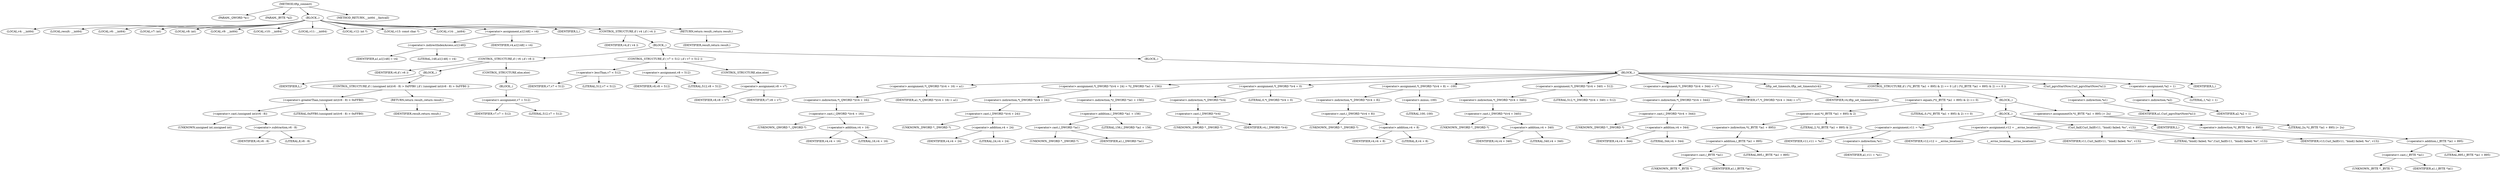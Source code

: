 digraph tftp_connect {  
"1000112" [label = "(METHOD,tftp_connect)" ]
"1000113" [label = "(PARAM,_QWORD *a1)" ]
"1000114" [label = "(PARAM,_BYTE *a2)" ]
"1000115" [label = "(BLOCK,,)" ]
"1000116" [label = "(LOCAL,v4: __int64)" ]
"1000117" [label = "(LOCAL,result: __int64)" ]
"1000118" [label = "(LOCAL,v6: __int64)" ]
"1000119" [label = "(LOCAL,v7: int)" ]
"1000120" [label = "(LOCAL,v8: int)" ]
"1000121" [label = "(LOCAL,v9: __int64)" ]
"1000122" [label = "(LOCAL,v10: __int64)" ]
"1000123" [label = "(LOCAL,v11: __int64)" ]
"1000124" [label = "(LOCAL,v12: int *)" ]
"1000125" [label = "(LOCAL,v13: const char *)" ]
"1000126" [label = "(LOCAL,v14: __int64)" ]
"1000127" [label = "(<operator>.assignment,a1[148] = v4)" ]
"1000128" [label = "(<operator>.indirectIndexAccess,a1[148])" ]
"1000129" [label = "(IDENTIFIER,a1,a1[148] = v4)" ]
"1000130" [label = "(LITERAL,148,a1[148] = v4)" ]
"1000131" [label = "(IDENTIFIER,v4,a1[148] = v4)" ]
"1000132" [label = "(IDENTIFIER,L,)" ]
"1000133" [label = "(CONTROL_STRUCTURE,if ( v4 ),if ( v4 ))" ]
"1000134" [label = "(IDENTIFIER,v4,if ( v4 ))" ]
"1000135" [label = "(BLOCK,,)" ]
"1000136" [label = "(CONTROL_STRUCTURE,if ( v6 ),if ( v6 ))" ]
"1000137" [label = "(IDENTIFIER,v6,if ( v6 ))" ]
"1000138" [label = "(BLOCK,,)" ]
"1000139" [label = "(IDENTIFIER,L,)" ]
"1000140" [label = "(CONTROL_STRUCTURE,if ( (unsigned int)(v6 - 8) > 0xFFB0 ),if ( (unsigned int)(v6 - 8) > 0xFFB0 ))" ]
"1000141" [label = "(<operator>.greaterThan,(unsigned int)(v6 - 8) > 0xFFB0)" ]
"1000142" [label = "(<operator>.cast,(unsigned int)(v6 - 8))" ]
"1000143" [label = "(UNKNOWN,unsigned int,unsigned int)" ]
"1000144" [label = "(<operator>.subtraction,v6 - 8)" ]
"1000145" [label = "(IDENTIFIER,v6,v6 - 8)" ]
"1000146" [label = "(LITERAL,8,v6 - 8)" ]
"1000147" [label = "(LITERAL,0xFFB0,(unsigned int)(v6 - 8) > 0xFFB0)" ]
"1000148" [label = "(RETURN,return result;,return result;)" ]
"1000149" [label = "(IDENTIFIER,result,return result;)" ]
"1000150" [label = "(CONTROL_STRUCTURE,else,else)" ]
"1000151" [label = "(BLOCK,,)" ]
"1000152" [label = "(<operator>.assignment,v7 = 512)" ]
"1000153" [label = "(IDENTIFIER,v7,v7 = 512)" ]
"1000154" [label = "(LITERAL,512,v7 = 512)" ]
"1000155" [label = "(CONTROL_STRUCTURE,if ( v7 < 512 ),if ( v7 < 512 ))" ]
"1000156" [label = "(<operator>.lessThan,v7 < 512)" ]
"1000157" [label = "(IDENTIFIER,v7,v7 < 512)" ]
"1000158" [label = "(LITERAL,512,v7 < 512)" ]
"1000159" [label = "(<operator>.assignment,v8 = 512)" ]
"1000160" [label = "(IDENTIFIER,v8,v8 = 512)" ]
"1000161" [label = "(LITERAL,512,v8 = 512)" ]
"1000162" [label = "(CONTROL_STRUCTURE,else,else)" ]
"1000163" [label = "(<operator>.assignment,v8 = v7)" ]
"1000164" [label = "(IDENTIFIER,v8,v8 = v7)" ]
"1000165" [label = "(IDENTIFIER,v7,v8 = v7)" ]
"1000166" [label = "(BLOCK,,)" ]
"1000167" [label = "(BLOCK,,)" ]
"1000168" [label = "(<operator>.assignment,*(_QWORD *)(v4 + 16) = a1)" ]
"1000169" [label = "(<operator>.indirection,*(_QWORD *)(v4 + 16))" ]
"1000170" [label = "(<operator>.cast,(_QWORD *)(v4 + 16))" ]
"1000171" [label = "(UNKNOWN,_QWORD *,_QWORD *)" ]
"1000172" [label = "(<operator>.addition,v4 + 16)" ]
"1000173" [label = "(IDENTIFIER,v4,v4 + 16)" ]
"1000174" [label = "(LITERAL,16,v4 + 16)" ]
"1000175" [label = "(IDENTIFIER,a1,*(_QWORD *)(v4 + 16) = a1)" ]
"1000176" [label = "(<operator>.assignment,*(_DWORD *)(v4 + 24) = *((_DWORD *)a1 + 156))" ]
"1000177" [label = "(<operator>.indirection,*(_DWORD *)(v4 + 24))" ]
"1000178" [label = "(<operator>.cast,(_DWORD *)(v4 + 24))" ]
"1000179" [label = "(UNKNOWN,_DWORD *,_DWORD *)" ]
"1000180" [label = "(<operator>.addition,v4 + 24)" ]
"1000181" [label = "(IDENTIFIER,v4,v4 + 24)" ]
"1000182" [label = "(LITERAL,24,v4 + 24)" ]
"1000183" [label = "(<operator>.indirection,*((_DWORD *)a1 + 156))" ]
"1000184" [label = "(<operator>.addition,(_DWORD *)a1 + 156)" ]
"1000185" [label = "(<operator>.cast,(_DWORD *)a1)" ]
"1000186" [label = "(UNKNOWN,_DWORD *,_DWORD *)" ]
"1000187" [label = "(IDENTIFIER,a1,(_DWORD *)a1)" ]
"1000188" [label = "(LITERAL,156,(_DWORD *)a1 + 156)" ]
"1000189" [label = "(<operator>.assignment,*(_DWORD *)v4 = 0)" ]
"1000190" [label = "(<operator>.indirection,*(_DWORD *)v4)" ]
"1000191" [label = "(<operator>.cast,(_DWORD *)v4)" ]
"1000192" [label = "(UNKNOWN,_DWORD *,_DWORD *)" ]
"1000193" [label = "(IDENTIFIER,v4,(_DWORD *)v4)" ]
"1000194" [label = "(LITERAL,0,*(_DWORD *)v4 = 0)" ]
"1000195" [label = "(<operator>.assignment,*(_DWORD *)(v4 + 8) = -100)" ]
"1000196" [label = "(<operator>.indirection,*(_DWORD *)(v4 + 8))" ]
"1000197" [label = "(<operator>.cast,(_DWORD *)(v4 + 8))" ]
"1000198" [label = "(UNKNOWN,_DWORD *,_DWORD *)" ]
"1000199" [label = "(<operator>.addition,v4 + 8)" ]
"1000200" [label = "(IDENTIFIER,v4,v4 + 8)" ]
"1000201" [label = "(LITERAL,8,v4 + 8)" ]
"1000202" [label = "(<operator>.minus,-100)" ]
"1000203" [label = "(LITERAL,100,-100)" ]
"1000204" [label = "(<operator>.assignment,*(_DWORD *)(v4 + 340) = 512)" ]
"1000205" [label = "(<operator>.indirection,*(_DWORD *)(v4 + 340))" ]
"1000206" [label = "(<operator>.cast,(_DWORD *)(v4 + 340))" ]
"1000207" [label = "(UNKNOWN,_DWORD *,_DWORD *)" ]
"1000208" [label = "(<operator>.addition,v4 + 340)" ]
"1000209" [label = "(IDENTIFIER,v4,v4 + 340)" ]
"1000210" [label = "(LITERAL,340,v4 + 340)" ]
"1000211" [label = "(LITERAL,512,*(_DWORD *)(v4 + 340) = 512)" ]
"1000212" [label = "(<operator>.assignment,*(_DWORD *)(v4 + 344) = v7)" ]
"1000213" [label = "(<operator>.indirection,*(_DWORD *)(v4 + 344))" ]
"1000214" [label = "(<operator>.cast,(_DWORD *)(v4 + 344))" ]
"1000215" [label = "(UNKNOWN,_DWORD *,_DWORD *)" ]
"1000216" [label = "(<operator>.addition,v4 + 344)" ]
"1000217" [label = "(IDENTIFIER,v4,v4 + 344)" ]
"1000218" [label = "(LITERAL,344,v4 + 344)" ]
"1000219" [label = "(IDENTIFIER,v7,*(_DWORD *)(v4 + 344) = v7)" ]
"1000220" [label = "(tftp_set_timeouts,tftp_set_timeouts(v4))" ]
"1000221" [label = "(IDENTIFIER,v4,tftp_set_timeouts(v4))" ]
"1000222" [label = "(CONTROL_STRUCTURE,if ( (*((_BYTE *)a1 + 895) & 2) == 0 ),if ( (*((_BYTE *)a1 + 895) & 2) == 0 ))" ]
"1000223" [label = "(<operator>.equals,(*((_BYTE *)a1 + 895) & 2) == 0)" ]
"1000224" [label = "(<operator>.and,*((_BYTE *)a1 + 895) & 2)" ]
"1000225" [label = "(<operator>.indirection,*((_BYTE *)a1 + 895))" ]
"1000226" [label = "(<operator>.addition,(_BYTE *)a1 + 895)" ]
"1000227" [label = "(<operator>.cast,(_BYTE *)a1)" ]
"1000228" [label = "(UNKNOWN,_BYTE *,_BYTE *)" ]
"1000229" [label = "(IDENTIFIER,a1,(_BYTE *)a1)" ]
"1000230" [label = "(LITERAL,895,(_BYTE *)a1 + 895)" ]
"1000231" [label = "(LITERAL,2,*((_BYTE *)a1 + 895) & 2)" ]
"1000232" [label = "(LITERAL,0,(*((_BYTE *)a1 + 895) & 2) == 0)" ]
"1000233" [label = "(BLOCK,,)" ]
"1000234" [label = "(BLOCK,,)" ]
"1000235" [label = "(<operator>.assignment,v11 = *a1)" ]
"1000236" [label = "(IDENTIFIER,v11,v11 = *a1)" ]
"1000237" [label = "(<operator>.indirection,*a1)" ]
"1000238" [label = "(IDENTIFIER,a1,v11 = *a1)" ]
"1000239" [label = "(<operator>.assignment,v12 = __errno_location())" ]
"1000240" [label = "(IDENTIFIER,v12,v12 = __errno_location())" ]
"1000241" [label = "(__errno_location,__errno_location())" ]
"1000242" [label = "(Curl_failf,Curl_failf(v11, \"bind() failed; %s\", v13))" ]
"1000243" [label = "(IDENTIFIER,v11,Curl_failf(v11, \"bind() failed; %s\", v13))" ]
"1000244" [label = "(LITERAL,\"bind() failed; %s\",Curl_failf(v11, \"bind() failed; %s\", v13))" ]
"1000245" [label = "(IDENTIFIER,v13,Curl_failf(v11, \"bind() failed; %s\", v13))" ]
"1000246" [label = "(IDENTIFIER,L,)" ]
"1000247" [label = "(<operators>.assignmentOr,*((_BYTE *)a1 + 895) |= 2u)" ]
"1000248" [label = "(<operator>.indirection,*((_BYTE *)a1 + 895))" ]
"1000249" [label = "(<operator>.addition,(_BYTE *)a1 + 895)" ]
"1000250" [label = "(<operator>.cast,(_BYTE *)a1)" ]
"1000251" [label = "(UNKNOWN,_BYTE *,_BYTE *)" ]
"1000252" [label = "(IDENTIFIER,a1,(_BYTE *)a1)" ]
"1000253" [label = "(LITERAL,895,(_BYTE *)a1 + 895)" ]
"1000254" [label = "(LITERAL,2u,*((_BYTE *)a1 + 895) |= 2u)" ]
"1000255" [label = "(Curl_pgrsStartNow,Curl_pgrsStartNow(*a1))" ]
"1000256" [label = "(<operator>.indirection,*a1)" ]
"1000257" [label = "(IDENTIFIER,a1,Curl_pgrsStartNow(*a1))" ]
"1000258" [label = "(<operator>.assignment,*a2 = 1)" ]
"1000259" [label = "(<operator>.indirection,*a2)" ]
"1000260" [label = "(IDENTIFIER,a2,*a2 = 1)" ]
"1000261" [label = "(LITERAL,1,*a2 = 1)" ]
"1000262" [label = "(IDENTIFIER,L,)" ]
"1000263" [label = "(RETURN,return result;,return result;)" ]
"1000264" [label = "(IDENTIFIER,result,return result;)" ]
"1000265" [label = "(METHOD_RETURN,__int64 __fastcall)" ]
  "1000112" -> "1000113" 
  "1000112" -> "1000114" 
  "1000112" -> "1000115" 
  "1000112" -> "1000265" 
  "1000115" -> "1000116" 
  "1000115" -> "1000117" 
  "1000115" -> "1000118" 
  "1000115" -> "1000119" 
  "1000115" -> "1000120" 
  "1000115" -> "1000121" 
  "1000115" -> "1000122" 
  "1000115" -> "1000123" 
  "1000115" -> "1000124" 
  "1000115" -> "1000125" 
  "1000115" -> "1000126" 
  "1000115" -> "1000127" 
  "1000115" -> "1000132" 
  "1000115" -> "1000133" 
  "1000115" -> "1000263" 
  "1000127" -> "1000128" 
  "1000127" -> "1000131" 
  "1000128" -> "1000129" 
  "1000128" -> "1000130" 
  "1000133" -> "1000134" 
  "1000133" -> "1000135" 
  "1000135" -> "1000136" 
  "1000135" -> "1000155" 
  "1000135" -> "1000166" 
  "1000136" -> "1000137" 
  "1000136" -> "1000138" 
  "1000136" -> "1000150" 
  "1000138" -> "1000139" 
  "1000138" -> "1000140" 
  "1000140" -> "1000141" 
  "1000140" -> "1000148" 
  "1000141" -> "1000142" 
  "1000141" -> "1000147" 
  "1000142" -> "1000143" 
  "1000142" -> "1000144" 
  "1000144" -> "1000145" 
  "1000144" -> "1000146" 
  "1000148" -> "1000149" 
  "1000150" -> "1000151" 
  "1000151" -> "1000152" 
  "1000152" -> "1000153" 
  "1000152" -> "1000154" 
  "1000155" -> "1000156" 
  "1000155" -> "1000159" 
  "1000155" -> "1000162" 
  "1000156" -> "1000157" 
  "1000156" -> "1000158" 
  "1000159" -> "1000160" 
  "1000159" -> "1000161" 
  "1000162" -> "1000163" 
  "1000163" -> "1000164" 
  "1000163" -> "1000165" 
  "1000166" -> "1000167" 
  "1000167" -> "1000168" 
  "1000167" -> "1000176" 
  "1000167" -> "1000189" 
  "1000167" -> "1000195" 
  "1000167" -> "1000204" 
  "1000167" -> "1000212" 
  "1000167" -> "1000220" 
  "1000167" -> "1000222" 
  "1000167" -> "1000255" 
  "1000167" -> "1000258" 
  "1000167" -> "1000262" 
  "1000168" -> "1000169" 
  "1000168" -> "1000175" 
  "1000169" -> "1000170" 
  "1000170" -> "1000171" 
  "1000170" -> "1000172" 
  "1000172" -> "1000173" 
  "1000172" -> "1000174" 
  "1000176" -> "1000177" 
  "1000176" -> "1000183" 
  "1000177" -> "1000178" 
  "1000178" -> "1000179" 
  "1000178" -> "1000180" 
  "1000180" -> "1000181" 
  "1000180" -> "1000182" 
  "1000183" -> "1000184" 
  "1000184" -> "1000185" 
  "1000184" -> "1000188" 
  "1000185" -> "1000186" 
  "1000185" -> "1000187" 
  "1000189" -> "1000190" 
  "1000189" -> "1000194" 
  "1000190" -> "1000191" 
  "1000191" -> "1000192" 
  "1000191" -> "1000193" 
  "1000195" -> "1000196" 
  "1000195" -> "1000202" 
  "1000196" -> "1000197" 
  "1000197" -> "1000198" 
  "1000197" -> "1000199" 
  "1000199" -> "1000200" 
  "1000199" -> "1000201" 
  "1000202" -> "1000203" 
  "1000204" -> "1000205" 
  "1000204" -> "1000211" 
  "1000205" -> "1000206" 
  "1000206" -> "1000207" 
  "1000206" -> "1000208" 
  "1000208" -> "1000209" 
  "1000208" -> "1000210" 
  "1000212" -> "1000213" 
  "1000212" -> "1000219" 
  "1000213" -> "1000214" 
  "1000214" -> "1000215" 
  "1000214" -> "1000216" 
  "1000216" -> "1000217" 
  "1000216" -> "1000218" 
  "1000220" -> "1000221" 
  "1000222" -> "1000223" 
  "1000222" -> "1000233" 
  "1000223" -> "1000224" 
  "1000223" -> "1000232" 
  "1000224" -> "1000225" 
  "1000224" -> "1000231" 
  "1000225" -> "1000226" 
  "1000226" -> "1000227" 
  "1000226" -> "1000230" 
  "1000227" -> "1000228" 
  "1000227" -> "1000229" 
  "1000233" -> "1000234" 
  "1000233" -> "1000247" 
  "1000234" -> "1000235" 
  "1000234" -> "1000239" 
  "1000234" -> "1000242" 
  "1000234" -> "1000246" 
  "1000235" -> "1000236" 
  "1000235" -> "1000237" 
  "1000237" -> "1000238" 
  "1000239" -> "1000240" 
  "1000239" -> "1000241" 
  "1000242" -> "1000243" 
  "1000242" -> "1000244" 
  "1000242" -> "1000245" 
  "1000247" -> "1000248" 
  "1000247" -> "1000254" 
  "1000248" -> "1000249" 
  "1000249" -> "1000250" 
  "1000249" -> "1000253" 
  "1000250" -> "1000251" 
  "1000250" -> "1000252" 
  "1000255" -> "1000256" 
  "1000256" -> "1000257" 
  "1000258" -> "1000259" 
  "1000258" -> "1000261" 
  "1000259" -> "1000260" 
  "1000263" -> "1000264" 
}
